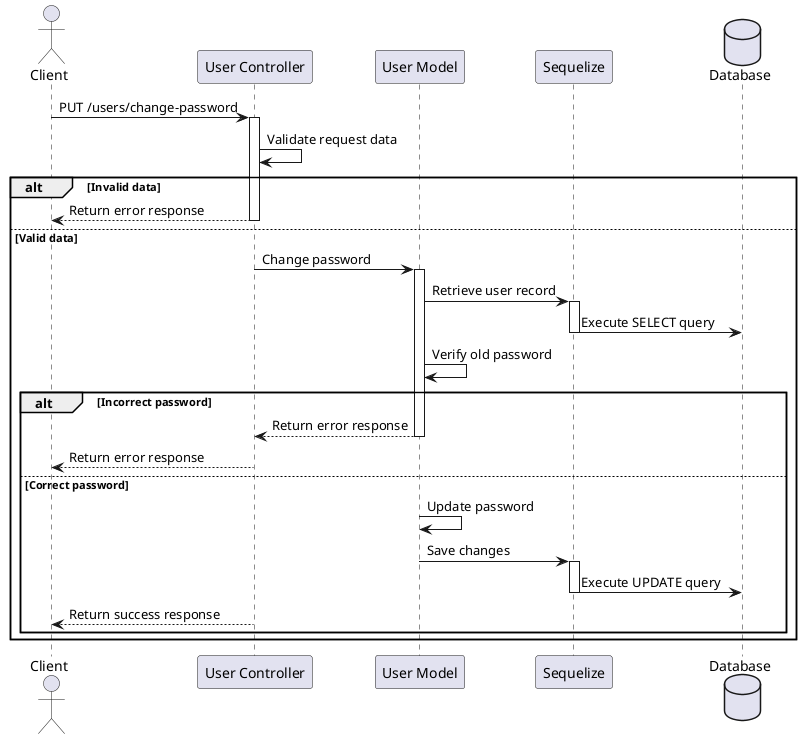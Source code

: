@startuml

actor Client
participant "User Controller" as Controller
participant "User Model" as Model
participant "Sequelize" as ORM
database "Database" as DB

Client -> Controller: PUT /users/change-password
activate Controller

Controller -> Controller: Validate request data
alt Invalid data
  Controller --> Client: Return error response
  deactivate Controller
else Valid data
  Controller -> Model: Change password
  activate Model
  Model -> ORM: Retrieve user record
  activate ORM
  ORM -> DB: Execute SELECT query
  deactivate ORM
  Model -> Model: Verify old password
  alt Incorrect password
    Model --> Controller: Return error response
    deactivate Model
    Controller --> Client: Return error response
    deactivate Controller
  else Correct password
    Model -> Model: Update password
    Model -> ORM: Save changes
    activate ORM
    ORM -> DB: Execute UPDATE query
    deactivate ORM
    deactivate Model
    Controller --> Client: Return success response
    deactivate Controller
  end
end

@enduml
